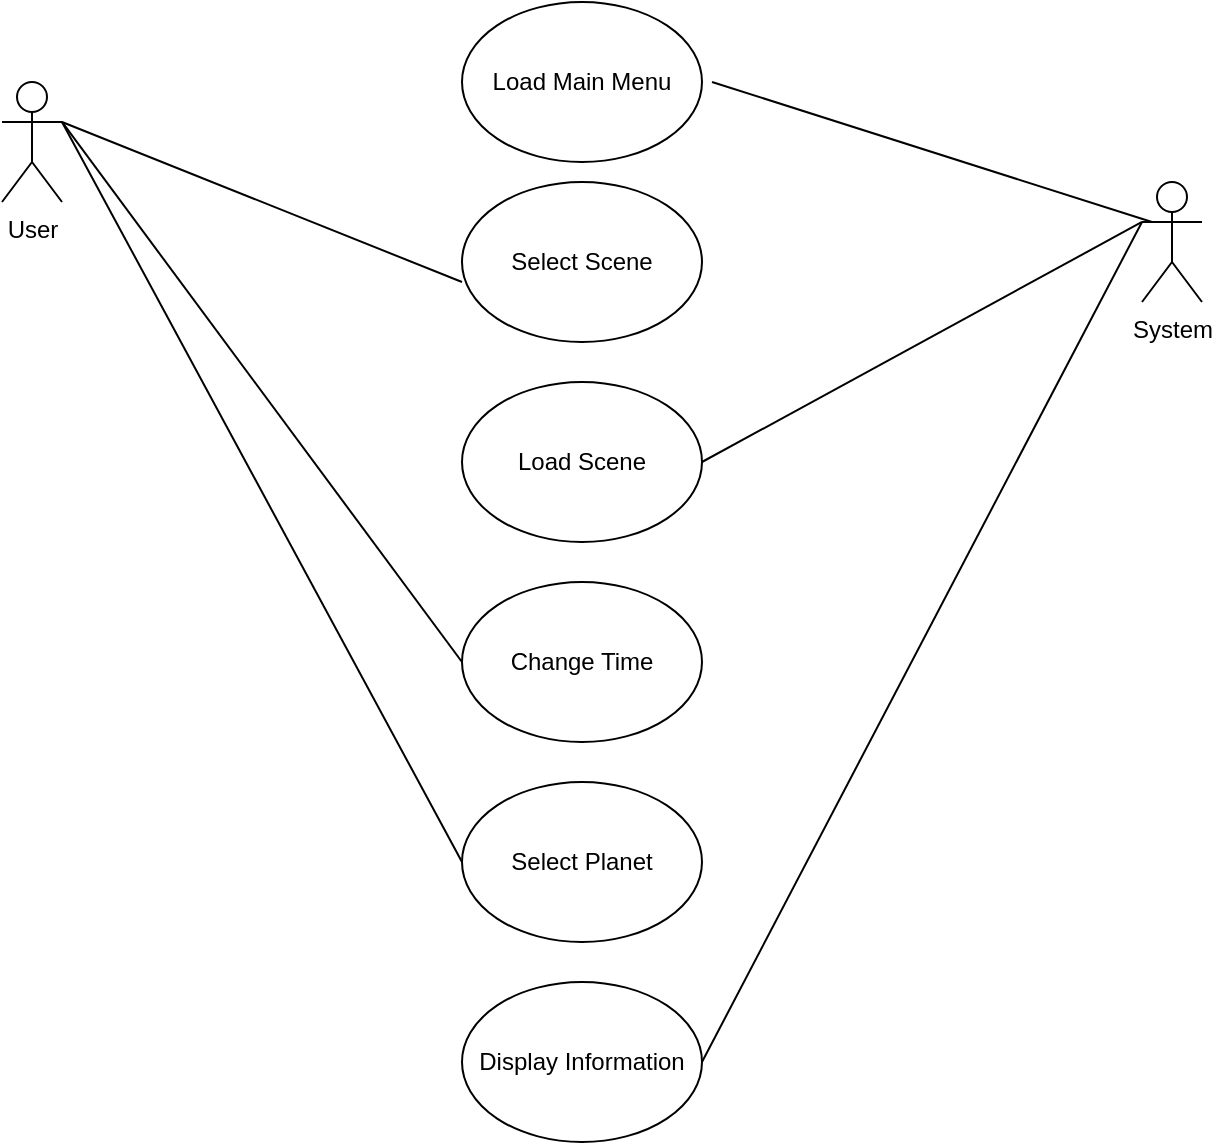 <mxfile version="24.7.16">
  <diagram name="Page-1" id="gEela_NSro66PqeTd9uH">
    <mxGraphModel dx="1313" dy="698" grid="1" gridSize="10" guides="1" tooltips="1" connect="1" arrows="1" fold="1" page="1" pageScale="1" pageWidth="850" pageHeight="1100" math="0" shadow="0">
      <root>
        <mxCell id="0" />
        <mxCell id="1" parent="0" />
        <mxCell id="5uqBo0w8G_ZZDL4RvC4c-13" style="rounded=0;orthogonalLoop=1;jettySize=auto;html=1;exitX=1;exitY=0.333;exitDx=0;exitDy=0;exitPerimeter=0;entryX=0;entryY=0.5;entryDx=0;entryDy=0;endArrow=none;endFill=0;" edge="1" parent="1" source="5uqBo0w8G_ZZDL4RvC4c-1" target="5uqBo0w8G_ZZDL4RvC4c-9">
          <mxGeometry relative="1" as="geometry" />
        </mxCell>
        <mxCell id="5uqBo0w8G_ZZDL4RvC4c-15" style="rounded=0;orthogonalLoop=1;jettySize=auto;html=1;exitX=1;exitY=0.333;exitDx=0;exitDy=0;exitPerimeter=0;entryX=0;entryY=0.5;entryDx=0;entryDy=0;endArrow=none;endFill=0;" edge="1" parent="1" source="5uqBo0w8G_ZZDL4RvC4c-1" target="5uqBo0w8G_ZZDL4RvC4c-4">
          <mxGeometry relative="1" as="geometry" />
        </mxCell>
        <mxCell id="5uqBo0w8G_ZZDL4RvC4c-1" value="User" style="shape=umlActor;verticalLabelPosition=bottom;verticalAlign=top;html=1;" vertex="1" parent="1">
          <mxGeometry x="70" y="100" width="30" height="60" as="geometry" />
        </mxCell>
        <mxCell id="5uqBo0w8G_ZZDL4RvC4c-2" value="Select Scene" style="ellipse;whiteSpace=wrap;html=1;" vertex="1" parent="1">
          <mxGeometry x="300" y="150" width="120" height="80" as="geometry" />
        </mxCell>
        <mxCell id="5uqBo0w8G_ZZDL4RvC4c-3" value="Load Scene" style="ellipse;whiteSpace=wrap;html=1;" vertex="1" parent="1">
          <mxGeometry x="300" y="250" width="120" height="80" as="geometry" />
        </mxCell>
        <mxCell id="5uqBo0w8G_ZZDL4RvC4c-4" value="Change Time" style="ellipse;whiteSpace=wrap;html=1;" vertex="1" parent="1">
          <mxGeometry x="300" y="350" width="120" height="80" as="geometry" />
        </mxCell>
        <mxCell id="5uqBo0w8G_ZZDL4RvC4c-5" value="&lt;div&gt;Load Main Menu&lt;/div&gt;" style="ellipse;whiteSpace=wrap;html=1;" vertex="1" parent="1">
          <mxGeometry x="300" y="60" width="120" height="80" as="geometry" />
        </mxCell>
        <mxCell id="5uqBo0w8G_ZZDL4RvC4c-6" value="" style="endArrow=none;html=1;rounded=0;exitX=1;exitY=0.333;exitDx=0;exitDy=0;exitPerimeter=0;" edge="1" parent="1" source="5uqBo0w8G_ZZDL4RvC4c-1">
          <mxGeometry width="50" height="50" relative="1" as="geometry">
            <mxPoint x="150" y="150" as="sourcePoint" />
            <mxPoint x="300" y="200" as="targetPoint" />
            <Array as="points" />
          </mxGeometry>
        </mxCell>
        <mxCell id="5uqBo0w8G_ZZDL4RvC4c-11" style="rounded=0;orthogonalLoop=1;jettySize=auto;html=1;exitX=0;exitY=0.333;exitDx=0;exitDy=0;exitPerimeter=0;entryX=1;entryY=0.5;entryDx=0;entryDy=0;endArrow=none;endFill=0;" edge="1" parent="1">
          <mxGeometry relative="1" as="geometry">
            <mxPoint x="645" y="170.0" as="sourcePoint" />
            <mxPoint x="425" y="100.0" as="targetPoint" />
          </mxGeometry>
        </mxCell>
        <mxCell id="5uqBo0w8G_ZZDL4RvC4c-12" style="rounded=0;orthogonalLoop=1;jettySize=auto;html=1;exitX=0;exitY=0.333;exitDx=0;exitDy=0;exitPerimeter=0;entryX=1;entryY=0.5;entryDx=0;entryDy=0;endArrow=none;endFill=0;" edge="1" parent="1" source="5uqBo0w8G_ZZDL4RvC4c-7" target="5uqBo0w8G_ZZDL4RvC4c-3">
          <mxGeometry relative="1" as="geometry" />
        </mxCell>
        <mxCell id="5uqBo0w8G_ZZDL4RvC4c-14" style="rounded=0;orthogonalLoop=1;jettySize=auto;html=1;exitX=0;exitY=0.333;exitDx=0;exitDy=0;exitPerimeter=0;entryX=1;entryY=0.5;entryDx=0;entryDy=0;endArrow=none;endFill=0;" edge="1" parent="1" source="5uqBo0w8G_ZZDL4RvC4c-7" target="5uqBo0w8G_ZZDL4RvC4c-10">
          <mxGeometry relative="1" as="geometry" />
        </mxCell>
        <mxCell id="5uqBo0w8G_ZZDL4RvC4c-7" value="&lt;div&gt;System&lt;/div&gt;" style="shape=umlActor;verticalLabelPosition=bottom;verticalAlign=top;html=1;" vertex="1" parent="1">
          <mxGeometry x="640" y="150" width="30" height="60" as="geometry" />
        </mxCell>
        <mxCell id="5uqBo0w8G_ZZDL4RvC4c-9" value="Select Planet" style="ellipse;whiteSpace=wrap;html=1;" vertex="1" parent="1">
          <mxGeometry x="300" y="450" width="120" height="80" as="geometry" />
        </mxCell>
        <mxCell id="5uqBo0w8G_ZZDL4RvC4c-10" value="Display Information" style="ellipse;whiteSpace=wrap;html=1;" vertex="1" parent="1">
          <mxGeometry x="300" y="550" width="120" height="80" as="geometry" />
        </mxCell>
      </root>
    </mxGraphModel>
  </diagram>
</mxfile>
